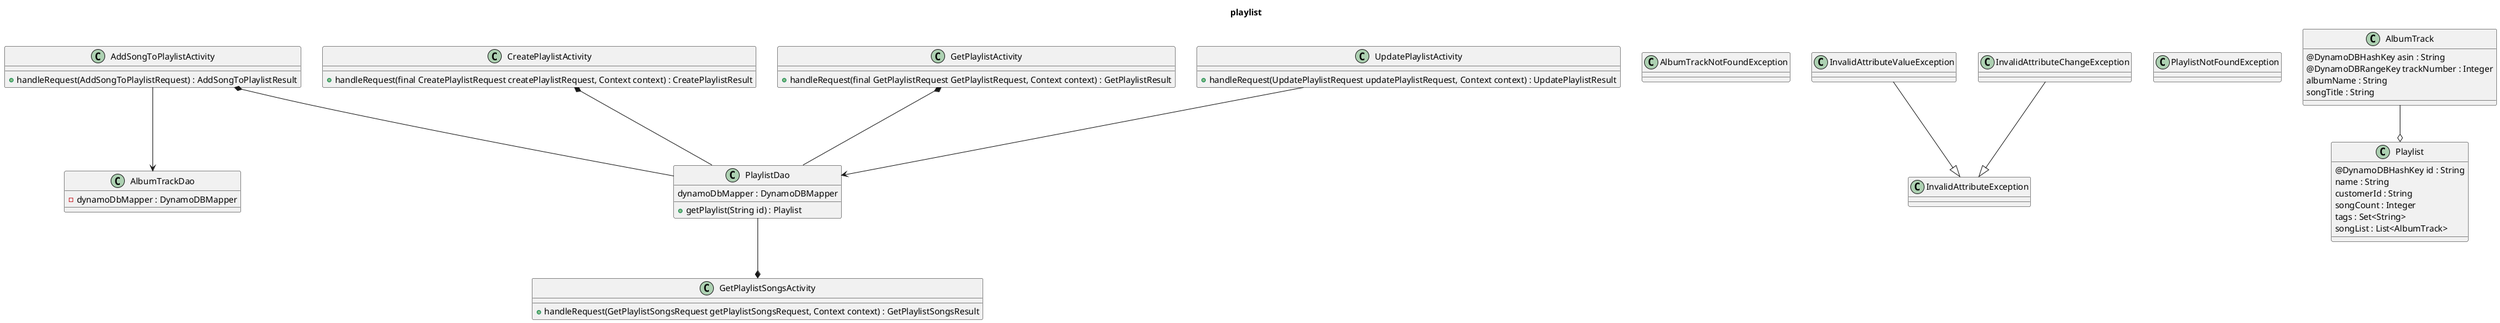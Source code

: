 PARTICIPANTS: use this file for creating the class diagram in mastery task 01

@startuml
title playlist

class AddSongToPlaylistActivity {
    + handleRequest(AddSongToPlaylistRequest) : AddSongToPlaylistResult
}

class CreatePlaylistActivity {
    + handleRequest(final CreatePlaylistRequest createPlaylistRequest, Context context) : CreatePlaylistResult
}

class GetPlaylistActivity {
    + handleRequest(final GetPlaylistRequest GetPlaylistRequest, Context context) : GetPlaylistResult
}

class GetPlaylistSongsActivity {
    + handleRequest(GetPlaylistSongsRequest getPlaylistSongsRequest, Context context) : GetPlaylistSongsResult
}

class UpdatePlaylistActivity {
    + handleRequest(UpdatePlaylistRequest updatePlaylistRequest, Context context) : UpdatePlaylistResult
}

class AlbumTrackDao {
    - dynamoDbMapper : DynamoDBMapper
}

class PlaylistDao {
    dynamoDbMapper : DynamoDBMapper
    + getPlaylist(String id) : Playlist

}

class AlbumTrackNotFoundException {
}

class InvalidAttributeValueException {
}

class PlaylistNotFoundException {
}

class InvalidAttributeChangeException {
}

class InvalidAttributeException {
}

class AlbumTrack {
    @DynamoDBHashKey asin : String
    @DynamoDBRangeKey trackNumber : Integer
    albumName : String
    songTitle : String
}

class Playlist {
    @DynamoDBHashKey id : String
    name : String
    customerId : String
    songCount : Integer
    tags : Set<String>
    songList : List<AlbumTrack>
}

AlbumTrack --o Playlist
AddSongToPlaylistActivity --> AlbumTrackDao
CreatePlaylistActivity *-- PlaylistDao
AddSongToPlaylistActivity *-- PlaylistDao
GetPlaylistActivity *-- PlaylistDao
PlaylistDao --* GetPlaylistSongsActivity
UpdatePlaylistActivity --> PlaylistDao
InvalidAttributeChangeException --|> InvalidAttributeException
InvalidAttributeValueException --|> InvalidAttributeException
@enduml